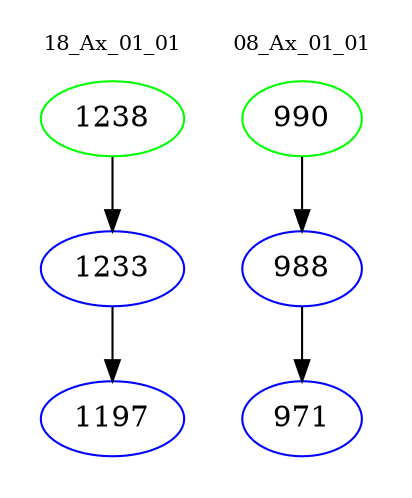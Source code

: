 digraph{
subgraph cluster_0 {
color = white
label = "18_Ax_01_01";
fontsize=10;
T0_1238 [label="1238", color="green"]
T0_1238 -> T0_1233 [color="black"]
T0_1233 [label="1233", color="blue"]
T0_1233 -> T0_1197 [color="black"]
T0_1197 [label="1197", color="blue"]
}
subgraph cluster_1 {
color = white
label = "08_Ax_01_01";
fontsize=10;
T1_990 [label="990", color="green"]
T1_990 -> T1_988 [color="black"]
T1_988 [label="988", color="blue"]
T1_988 -> T1_971 [color="black"]
T1_971 [label="971", color="blue"]
}
}
